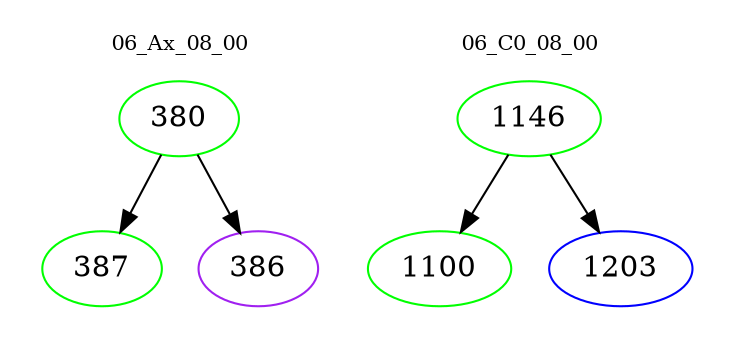 digraph{
subgraph cluster_0 {
color = white
label = "06_Ax_08_00";
fontsize=10;
T0_380 [label="380", color="green"]
T0_380 -> T0_387 [color="black"]
T0_387 [label="387", color="green"]
T0_380 -> T0_386 [color="black"]
T0_386 [label="386", color="purple"]
}
subgraph cluster_1 {
color = white
label = "06_C0_08_00";
fontsize=10;
T1_1146 [label="1146", color="green"]
T1_1146 -> T1_1100 [color="black"]
T1_1100 [label="1100", color="green"]
T1_1146 -> T1_1203 [color="black"]
T1_1203 [label="1203", color="blue"]
}
}
